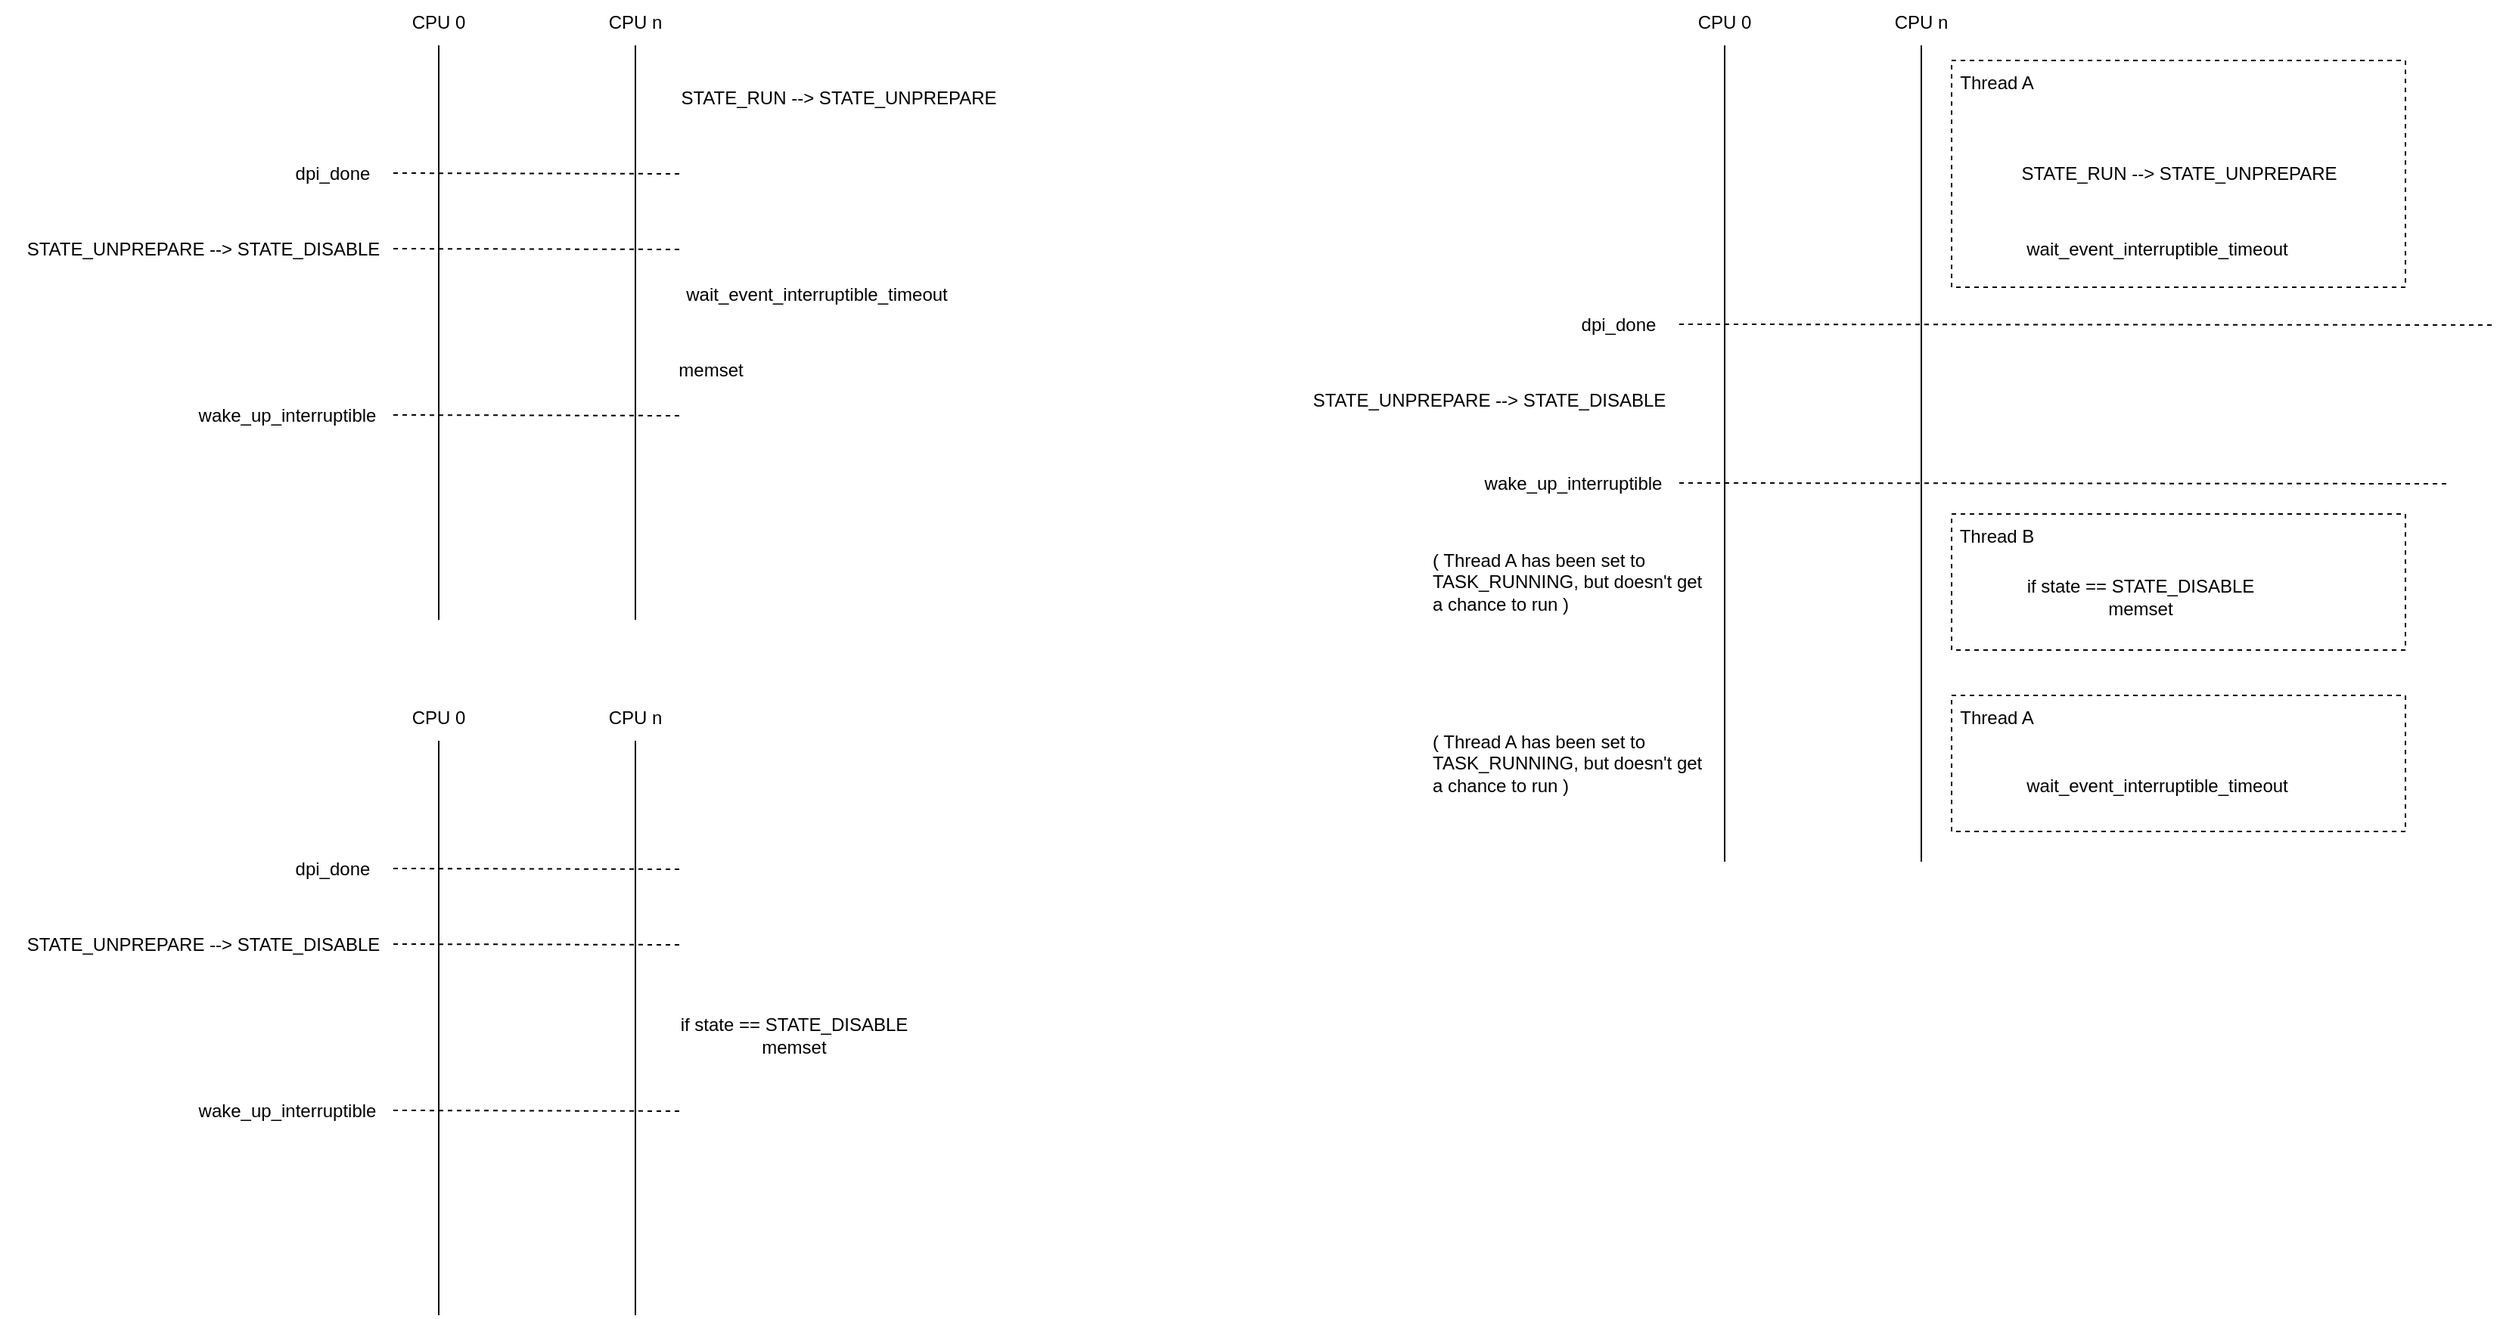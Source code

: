 <mxfile version="21.3.7" type="github">
  <diagram name="Page-1" id="69f5A5o5ooHcfKPdVTa9">
    <mxGraphModel dx="1354" dy="775" grid="1" gridSize="10" guides="1" tooltips="1" connect="1" arrows="1" fold="1" page="1" pageScale="1" pageWidth="850" pageHeight="1100" math="0" shadow="0">
      <root>
        <mxCell id="0" />
        <mxCell id="1" parent="0" />
        <mxCell id="mhxRs8NigVOMIbCnJmK_-1" value="" style="rounded=0;whiteSpace=wrap;html=1;dashed=1;" parent="1" vertex="1">
          <mxGeometry x="1300" y="490" width="300" height="90" as="geometry" />
        </mxCell>
        <mxCell id="mhxRs8NigVOMIbCnJmK_-2" value="" style="rounded=0;whiteSpace=wrap;html=1;dashed=1;" parent="1" vertex="1">
          <mxGeometry x="1300" y="370" width="300" height="90" as="geometry" />
        </mxCell>
        <mxCell id="mhxRs8NigVOMIbCnJmK_-3" value="" style="rounded=0;whiteSpace=wrap;html=1;dashed=1;" parent="1" vertex="1">
          <mxGeometry x="1300" y="70" width="300" height="150" as="geometry" />
        </mxCell>
        <mxCell id="mhxRs8NigVOMIbCnJmK_-4" value="" style="endArrow=none;html=1;rounded=0;" parent="1" edge="1">
          <mxGeometry width="50" height="50" relative="1" as="geometry">
            <mxPoint x="300" y="440" as="sourcePoint" />
            <mxPoint x="300" y="60" as="targetPoint" />
          </mxGeometry>
        </mxCell>
        <mxCell id="mhxRs8NigVOMIbCnJmK_-5" value="" style="endArrow=none;html=1;rounded=0;" parent="1" edge="1">
          <mxGeometry width="50" height="50" relative="1" as="geometry">
            <mxPoint x="430" y="440" as="sourcePoint" />
            <mxPoint x="430" y="60" as="targetPoint" />
          </mxGeometry>
        </mxCell>
        <mxCell id="mhxRs8NigVOMIbCnJmK_-6" value="dpi_done" style="text;html=1;strokeColor=none;fillColor=none;align=center;verticalAlign=middle;whiteSpace=wrap;rounded=0;" parent="1" vertex="1">
          <mxGeometry x="200" y="130" width="60" height="30" as="geometry" />
        </mxCell>
        <mxCell id="mhxRs8NigVOMIbCnJmK_-7" value="CPU 0" style="text;html=1;strokeColor=none;fillColor=none;align=center;verticalAlign=middle;whiteSpace=wrap;rounded=0;" parent="1" vertex="1">
          <mxGeometry x="270" y="30" width="60" height="30" as="geometry" />
        </mxCell>
        <mxCell id="mhxRs8NigVOMIbCnJmK_-8" value="CPU n" style="text;html=1;strokeColor=none;fillColor=none;align=center;verticalAlign=middle;whiteSpace=wrap;rounded=0;" parent="1" vertex="1">
          <mxGeometry x="400" y="30" width="60" height="30" as="geometry" />
        </mxCell>
        <mxCell id="mhxRs8NigVOMIbCnJmK_-9" value="" style="endArrow=none;dashed=1;html=1;rounded=0;" parent="1" edge="1">
          <mxGeometry width="50" height="50" relative="1" as="geometry">
            <mxPoint x="270" y="194.5" as="sourcePoint" />
            <mxPoint x="460" y="195" as="targetPoint" />
          </mxGeometry>
        </mxCell>
        <mxCell id="mhxRs8NigVOMIbCnJmK_-10" value="STATE_RUN --&amp;gt; STATE_UNPREPARE" style="text;html=1;strokeColor=none;fillColor=none;align=center;verticalAlign=middle;whiteSpace=wrap;rounded=0;" parent="1" vertex="1">
          <mxGeometry x="430" y="80" width="269" height="30" as="geometry" />
        </mxCell>
        <mxCell id="mhxRs8NigVOMIbCnJmK_-11" value="wait_event_interruptible_timeout" style="text;html=1;strokeColor=none;fillColor=none;align=center;verticalAlign=middle;whiteSpace=wrap;rounded=0;" parent="1" vertex="1">
          <mxGeometry x="520" y="210" width="60" height="30" as="geometry" />
        </mxCell>
        <mxCell id="mhxRs8NigVOMIbCnJmK_-12" value="STATE_UNPREPARE&amp;nbsp;--&amp;gt; STATE_DISABLE" style="text;html=1;strokeColor=none;fillColor=none;align=center;verticalAlign=middle;whiteSpace=wrap;rounded=0;" parent="1" vertex="1">
          <mxGeometry x="10" y="180" width="269" height="30" as="geometry" />
        </mxCell>
        <mxCell id="mhxRs8NigVOMIbCnJmK_-13" value="wake_up_interruptible" style="text;html=1;strokeColor=none;fillColor=none;align=center;verticalAlign=middle;whiteSpace=wrap;rounded=0;" parent="1" vertex="1">
          <mxGeometry x="170" y="290" width="60" height="30" as="geometry" />
        </mxCell>
        <mxCell id="mhxRs8NigVOMIbCnJmK_-14" value="memset" style="text;html=1;strokeColor=none;fillColor=none;align=center;verticalAlign=middle;whiteSpace=wrap;rounded=0;" parent="1" vertex="1">
          <mxGeometry x="450" y="260" width="60" height="30" as="geometry" />
        </mxCell>
        <mxCell id="mhxRs8NigVOMIbCnJmK_-15" value="" style="endArrow=none;dashed=1;html=1;rounded=0;" parent="1" edge="1">
          <mxGeometry width="50" height="50" relative="1" as="geometry">
            <mxPoint x="270" y="304.5" as="sourcePoint" />
            <mxPoint x="460" y="305" as="targetPoint" />
          </mxGeometry>
        </mxCell>
        <mxCell id="mhxRs8NigVOMIbCnJmK_-16" value="" style="endArrow=none;html=1;rounded=0;" parent="1" edge="1">
          <mxGeometry width="50" height="50" relative="1" as="geometry">
            <mxPoint x="300" y="900" as="sourcePoint" />
            <mxPoint x="300" y="520" as="targetPoint" />
          </mxGeometry>
        </mxCell>
        <mxCell id="mhxRs8NigVOMIbCnJmK_-17" value="" style="endArrow=none;html=1;rounded=0;" parent="1" edge="1">
          <mxGeometry width="50" height="50" relative="1" as="geometry">
            <mxPoint x="430" y="900" as="sourcePoint" />
            <mxPoint x="430" y="520" as="targetPoint" />
          </mxGeometry>
        </mxCell>
        <mxCell id="mhxRs8NigVOMIbCnJmK_-18" value="dpi_done" style="text;html=1;strokeColor=none;fillColor=none;align=center;verticalAlign=middle;whiteSpace=wrap;rounded=0;" parent="1" vertex="1">
          <mxGeometry x="200" y="590" width="60" height="30" as="geometry" />
        </mxCell>
        <mxCell id="mhxRs8NigVOMIbCnJmK_-19" value="CPU 0" style="text;html=1;strokeColor=none;fillColor=none;align=center;verticalAlign=middle;whiteSpace=wrap;rounded=0;" parent="1" vertex="1">
          <mxGeometry x="270" y="490" width="60" height="30" as="geometry" />
        </mxCell>
        <mxCell id="mhxRs8NigVOMIbCnJmK_-20" value="CPU n" style="text;html=1;strokeColor=none;fillColor=none;align=center;verticalAlign=middle;whiteSpace=wrap;rounded=0;" parent="1" vertex="1">
          <mxGeometry x="400" y="490" width="60" height="30" as="geometry" />
        </mxCell>
        <mxCell id="mhxRs8NigVOMIbCnJmK_-21" value="STATE_UNPREPARE&amp;nbsp;--&amp;gt; STATE_DISABLE" style="text;html=1;strokeColor=none;fillColor=none;align=center;verticalAlign=middle;whiteSpace=wrap;rounded=0;" parent="1" vertex="1">
          <mxGeometry x="10" y="640" width="269" height="30" as="geometry" />
        </mxCell>
        <mxCell id="mhxRs8NigVOMIbCnJmK_-22" value="wake_up_interruptible" style="text;html=1;strokeColor=none;fillColor=none;align=center;verticalAlign=middle;whiteSpace=wrap;rounded=0;" parent="1" vertex="1">
          <mxGeometry x="170" y="750" width="60" height="30" as="geometry" />
        </mxCell>
        <mxCell id="mhxRs8NigVOMIbCnJmK_-23" value="if state == STATE_DISABLE&lt;br&gt;memset" style="text;html=1;strokeColor=none;fillColor=none;align=center;verticalAlign=middle;whiteSpace=wrap;rounded=0;" parent="1" vertex="1">
          <mxGeometry x="440" y="700" width="190" height="30" as="geometry" />
        </mxCell>
        <mxCell id="mhxRs8NigVOMIbCnJmK_-24" value="" style="endArrow=none;dashed=1;html=1;rounded=0;" parent="1" edge="1">
          <mxGeometry width="50" height="50" relative="1" as="geometry">
            <mxPoint x="270" y="764.5" as="sourcePoint" />
            <mxPoint x="460" y="765" as="targetPoint" />
          </mxGeometry>
        </mxCell>
        <mxCell id="mhxRs8NigVOMIbCnJmK_-25" value="" style="endArrow=none;html=1;rounded=0;" parent="1" edge="1">
          <mxGeometry width="50" height="50" relative="1" as="geometry">
            <mxPoint x="1150" y="600" as="sourcePoint" />
            <mxPoint x="1150" y="60" as="targetPoint" />
          </mxGeometry>
        </mxCell>
        <mxCell id="mhxRs8NigVOMIbCnJmK_-26" value="" style="endArrow=none;html=1;rounded=0;" parent="1" edge="1">
          <mxGeometry width="50" height="50" relative="1" as="geometry">
            <mxPoint x="1280" y="600" as="sourcePoint" />
            <mxPoint x="1280" y="60" as="targetPoint" />
          </mxGeometry>
        </mxCell>
        <mxCell id="mhxRs8NigVOMIbCnJmK_-27" value="dpi_done" style="text;html=1;strokeColor=none;fillColor=none;align=center;verticalAlign=middle;whiteSpace=wrap;rounded=0;" parent="1" vertex="1">
          <mxGeometry x="1050" y="230" width="60" height="30" as="geometry" />
        </mxCell>
        <mxCell id="mhxRs8NigVOMIbCnJmK_-28" value="CPU 0" style="text;html=1;strokeColor=none;fillColor=none;align=center;verticalAlign=middle;whiteSpace=wrap;rounded=0;" parent="1" vertex="1">
          <mxGeometry x="1120" y="30" width="60" height="30" as="geometry" />
        </mxCell>
        <mxCell id="mhxRs8NigVOMIbCnJmK_-29" value="CPU n" style="text;html=1;strokeColor=none;fillColor=none;align=center;verticalAlign=middle;whiteSpace=wrap;rounded=0;" parent="1" vertex="1">
          <mxGeometry x="1250" y="30" width="60" height="30" as="geometry" />
        </mxCell>
        <mxCell id="mhxRs8NigVOMIbCnJmK_-30" value="" style="endArrow=none;dashed=1;html=1;rounded=0;" parent="1" edge="1">
          <mxGeometry width="50" height="50" relative="1" as="geometry">
            <mxPoint x="1120" y="244.5" as="sourcePoint" />
            <mxPoint x="1660" y="245" as="targetPoint" />
          </mxGeometry>
        </mxCell>
        <mxCell id="mhxRs8NigVOMIbCnJmK_-31" value="STATE_UNPREPARE&amp;nbsp;--&amp;gt; STATE_DISABLE" style="text;html=1;strokeColor=none;fillColor=none;align=center;verticalAlign=middle;whiteSpace=wrap;rounded=0;" parent="1" vertex="1">
          <mxGeometry x="860" y="280" width="269" height="30" as="geometry" />
        </mxCell>
        <mxCell id="mhxRs8NigVOMIbCnJmK_-32" value="wake_up_interruptible" style="text;html=1;strokeColor=none;fillColor=none;align=center;verticalAlign=middle;whiteSpace=wrap;rounded=0;" parent="1" vertex="1">
          <mxGeometry x="1020" y="335" width="60" height="30" as="geometry" />
        </mxCell>
        <mxCell id="mhxRs8NigVOMIbCnJmK_-33" value="if state == STATE_DISABLE&lt;br&gt;memset" style="text;html=1;strokeColor=none;fillColor=none;align=center;verticalAlign=middle;whiteSpace=wrap;rounded=0;" parent="1" vertex="1">
          <mxGeometry x="1330" y="410" width="190" height="30" as="geometry" />
        </mxCell>
        <mxCell id="mhxRs8NigVOMIbCnJmK_-34" value="" style="endArrow=none;dashed=1;html=1;rounded=0;" parent="1" edge="1">
          <mxGeometry width="50" height="50" relative="1" as="geometry">
            <mxPoint x="1120" y="349.5" as="sourcePoint" />
            <mxPoint x="1630" y="350" as="targetPoint" />
          </mxGeometry>
        </mxCell>
        <mxCell id="mhxRs8NigVOMIbCnJmK_-35" value="STATE_RUN --&amp;gt; STATE_UNPREPARE" style="text;html=1;strokeColor=none;fillColor=none;align=center;verticalAlign=middle;whiteSpace=wrap;rounded=0;" parent="1" vertex="1">
          <mxGeometry x="1315.5" y="130" width="269" height="30" as="geometry" />
        </mxCell>
        <mxCell id="mhxRs8NigVOMIbCnJmK_-36" value="wait_event_interruptible_timeout" style="text;html=1;strokeColor=none;fillColor=none;align=center;verticalAlign=middle;whiteSpace=wrap;rounded=0;" parent="1" vertex="1">
          <mxGeometry x="1405.5" y="180" width="60" height="30" as="geometry" />
        </mxCell>
        <mxCell id="mhxRs8NigVOMIbCnJmK_-37" value="wait_event_interruptible_timeout" style="text;html=1;strokeColor=none;fillColor=none;align=center;verticalAlign=middle;whiteSpace=wrap;rounded=0;" parent="1" vertex="1">
          <mxGeometry x="1405.5" y="535" width="60" height="30" as="geometry" />
        </mxCell>
        <mxCell id="mhxRs8NigVOMIbCnJmK_-38" value="Thread A" style="text;html=1;strokeColor=none;fillColor=none;align=center;verticalAlign=middle;whiteSpace=wrap;rounded=0;" parent="1" vertex="1">
          <mxGeometry x="1300" y="70" width="60" height="30" as="geometry" />
        </mxCell>
        <mxCell id="mhxRs8NigVOMIbCnJmK_-39" value="Thread B" style="text;html=1;strokeColor=none;fillColor=none;align=center;verticalAlign=middle;whiteSpace=wrap;rounded=0;" parent="1" vertex="1">
          <mxGeometry x="1300" y="370" width="60" height="30" as="geometry" />
        </mxCell>
        <mxCell id="mhxRs8NigVOMIbCnJmK_-40" value="Thread A" style="text;html=1;strokeColor=none;fillColor=none;align=center;verticalAlign=middle;whiteSpace=wrap;rounded=0;" parent="1" vertex="1">
          <mxGeometry x="1300" y="490" width="60" height="30" as="geometry" />
        </mxCell>
        <mxCell id="mhxRs8NigVOMIbCnJmK_-41" value="( Thread A has been set to TASK_RUNNING, but doesn&#39;t get a chance to run )" style="text;html=1;strokeColor=none;fillColor=none;align=left;verticalAlign=middle;whiteSpace=wrap;rounded=0;dashed=1;" parent="1" vertex="1">
          <mxGeometry x="955" y="400" width="190" height="30" as="geometry" />
        </mxCell>
        <mxCell id="mhxRs8NigVOMIbCnJmK_-42" value="( Thread A has been set to TASK_RUNNING, but doesn&#39;t get a chance to run )" style="text;html=1;strokeColor=none;fillColor=none;align=left;verticalAlign=middle;whiteSpace=wrap;rounded=0;dashed=1;" parent="1" vertex="1">
          <mxGeometry x="955" y="520" width="190" height="30" as="geometry" />
        </mxCell>
        <mxCell id="mhxRs8NigVOMIbCnJmK_-43" value="" style="endArrow=none;dashed=1;html=1;rounded=0;" parent="1" edge="1">
          <mxGeometry width="50" height="50" relative="1" as="geometry">
            <mxPoint x="270" y="654.5" as="sourcePoint" />
            <mxPoint x="460" y="655" as="targetPoint" />
          </mxGeometry>
        </mxCell>
        <mxCell id="mhxRs8NigVOMIbCnJmK_-44" value="" style="endArrow=none;dashed=1;html=1;rounded=0;" parent="1" edge="1">
          <mxGeometry width="50" height="50" relative="1" as="geometry">
            <mxPoint x="270" y="144.5" as="sourcePoint" />
            <mxPoint x="460" y="145" as="targetPoint" />
          </mxGeometry>
        </mxCell>
        <mxCell id="mhxRs8NigVOMIbCnJmK_-45" value="" style="endArrow=none;dashed=1;html=1;rounded=0;" parent="1" edge="1">
          <mxGeometry width="50" height="50" relative="1" as="geometry">
            <mxPoint x="270" y="604.5" as="sourcePoint" />
            <mxPoint x="460" y="605" as="targetPoint" />
          </mxGeometry>
        </mxCell>
      </root>
    </mxGraphModel>
  </diagram>
</mxfile>
